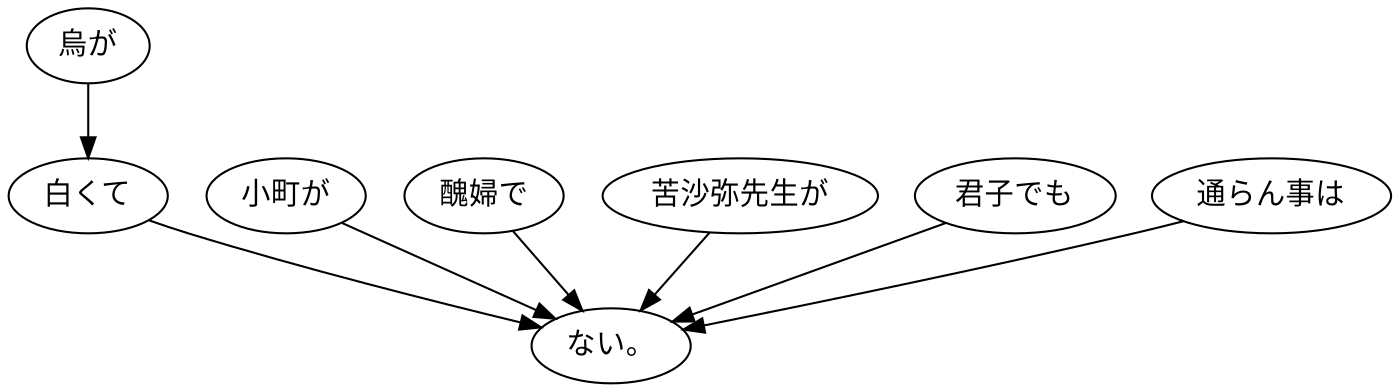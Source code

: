 digraph graph5828 {
	node0 [label="烏が"];
	node1 [label="白くて"];
	node2 [label="小町が"];
	node3 [label="醜婦で"];
	node4 [label="苦沙弥先生が"];
	node5 [label="君子でも"];
	node6 [label="通らん事は"];
	node7 [label="ない。"];
	node0 -> node1;
	node1 -> node7;
	node2 -> node7;
	node3 -> node7;
	node4 -> node7;
	node5 -> node7;
	node6 -> node7;
}
